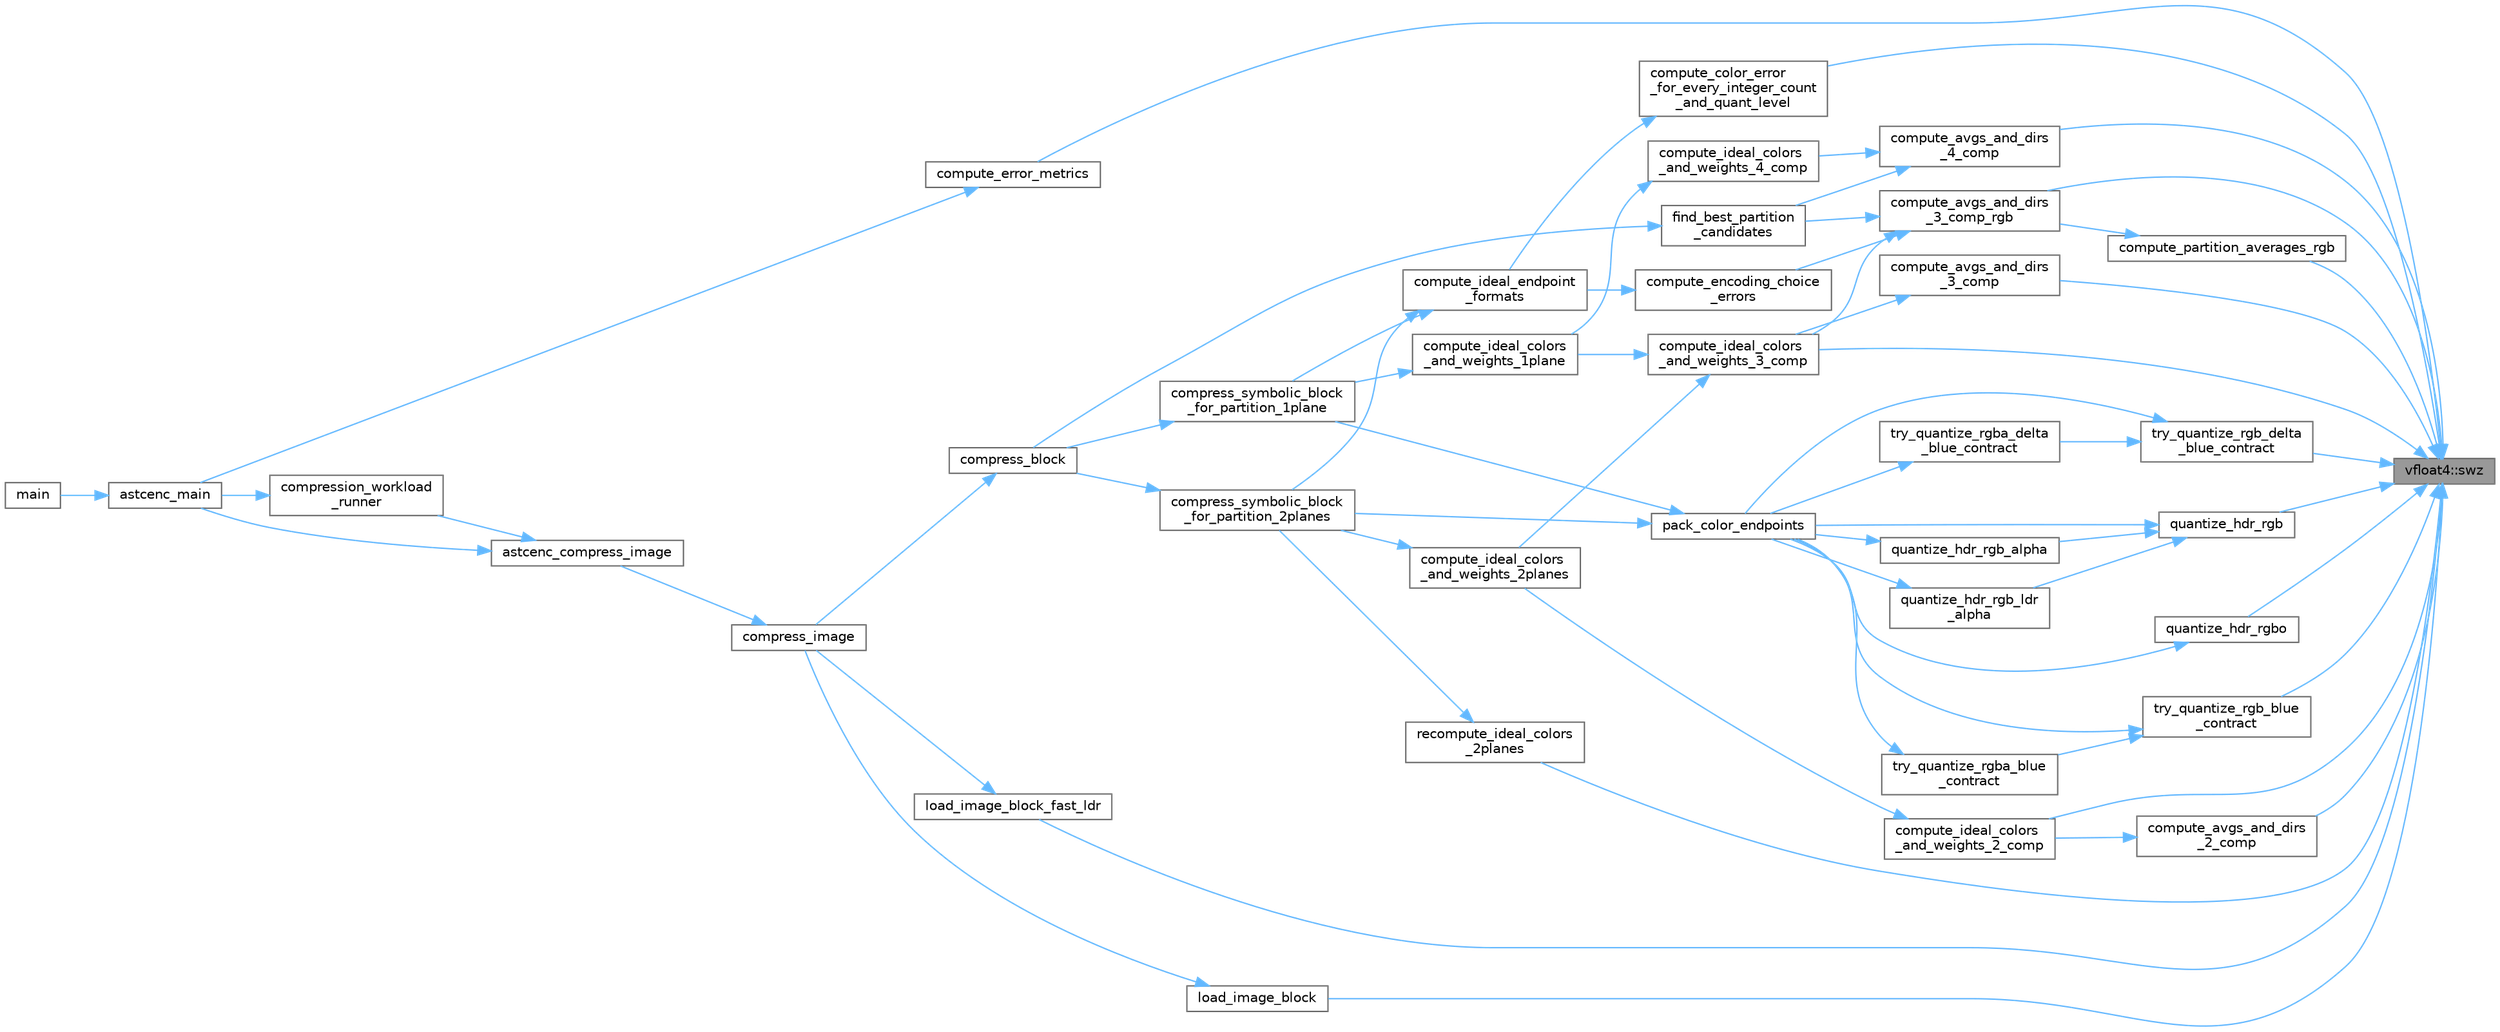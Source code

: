 digraph "vfloat4::swz"
{
 // LATEX_PDF_SIZE
  bgcolor="transparent";
  edge [fontname=Helvetica,fontsize=10,labelfontname=Helvetica,labelfontsize=10];
  node [fontname=Helvetica,fontsize=10,shape=box,height=0.2,width=0.4];
  rankdir="RL";
  Node1 [id="Node000001",label="vfloat4::swz",height=0.2,width=0.4,color="gray40", fillcolor="grey60", style="filled", fontcolor="black",tooltip="Return a swizzled float 2."];
  Node1 -> Node2 [id="edge1_Node000001_Node000002",dir="back",color="steelblue1",style="solid",tooltip=" "];
  Node2 [id="Node000002",label="compute_avgs_and_dirs\l_2_comp",height=0.2,width=0.4,color="grey40", fillcolor="white", style="filled",URL="$astcenc__averages__and__directions_8cpp.html#a63e55f3f2ec6932357b8387f3dd82f7a",tooltip="Compute averages and dominant directions for each partition in a 2 component texture."];
  Node2 -> Node3 [id="edge2_Node000002_Node000003",dir="back",color="steelblue1",style="solid",tooltip=" "];
  Node3 [id="Node000003",label="compute_ideal_colors\l_and_weights_2_comp",height=0.2,width=0.4,color="grey40", fillcolor="white", style="filled",URL="$astcenc__ideal__endpoints__and__weights_8cpp.html#ad96c399a873ddd142d4779b6aeb74b87",tooltip="Compute the ideal endpoints and weights for 2 color components."];
  Node3 -> Node4 [id="edge3_Node000003_Node000004",dir="back",color="steelblue1",style="solid",tooltip=" "];
  Node4 [id="Node000004",label="compute_ideal_colors\l_and_weights_2planes",height=0.2,width=0.4,color="grey40", fillcolor="white", style="filled",URL="$astcenc__ideal__endpoints__and__weights_8cpp.html#a52d3985007cfc83025661e0347bc00cc",tooltip="Compute ideal endpoint colors and weights for 2 planes of weights."];
  Node4 -> Node5 [id="edge4_Node000004_Node000005",dir="back",color="steelblue1",style="solid",tooltip=" "];
  Node5 [id="Node000005",label="compress_symbolic_block\l_for_partition_2planes",height=0.2,width=0.4,color="grey40", fillcolor="white", style="filled",URL="$astcenc__compress__symbolic_8cpp.html#af11a976c8ea386db054bef472ce0667c",tooltip="Compress a block using a chosen partitioning and 2 planes of weights."];
  Node5 -> Node6 [id="edge5_Node000005_Node000006",dir="back",color="steelblue1",style="solid",tooltip=" "];
  Node6 [id="Node000006",label="compress_block",height=0.2,width=0.4,color="grey40", fillcolor="white", style="filled",URL="$astcenc__compress__symbolic_8cpp.html#a579b9a2ceeecda2fb3abe63b8311df1c",tooltip="Compress an image block into a physical block."];
  Node6 -> Node7 [id="edge6_Node000006_Node000007",dir="back",color="steelblue1",style="solid",tooltip=" "];
  Node7 [id="Node000007",label="compress_image",height=0.2,width=0.4,color="grey40", fillcolor="white", style="filled",URL="$astcenc__entry_8cpp.html#acbecfd32ce013d567cac16a877c20f42",tooltip="Compress an image, after any preflight has completed."];
  Node7 -> Node8 [id="edge7_Node000007_Node000008",dir="back",color="steelblue1",style="solid",tooltip=" "];
  Node8 [id="Node000008",label="astcenc_compress_image",height=0.2,width=0.4,color="grey40", fillcolor="white", style="filled",URL="$astcenc__entry_8cpp.html#ad762aa055eed75156c99309158a40e90",tooltip="Compress an image."];
  Node8 -> Node9 [id="edge8_Node000008_Node000009",dir="back",color="steelblue1",style="solid",tooltip=" "];
  Node9 [id="Node000009",label="astcenc_main",height=0.2,width=0.4,color="grey40", fillcolor="white", style="filled",URL="$astcenccli__toplevel_8cpp.html#a073d18880f24fd648661b01d2e20340e",tooltip="Application entry point."];
  Node9 -> Node10 [id="edge9_Node000009_Node000010",dir="back",color="steelblue1",style="solid",tooltip=" "];
  Node10 [id="Node000010",label="main",height=0.2,width=0.4,color="grey40", fillcolor="white", style="filled",URL="$astcenccli__entry_8cpp.html#a3c04138a5bfe5d72780bb7e82a18e627",tooltip=" "];
  Node8 -> Node11 [id="edge10_Node000008_Node000011",dir="back",color="steelblue1",style="solid",tooltip=" "];
  Node11 [id="Node000011",label="compression_workload\l_runner",height=0.2,width=0.4,color="grey40", fillcolor="white", style="filled",URL="$astcenccli__toplevel_8cpp.html#a57bafe66bbd689a53aad2d190fe7a3fa",tooltip="Runner callback function for a compression worker thread."];
  Node11 -> Node9 [id="edge11_Node000011_Node000009",dir="back",color="steelblue1",style="solid",tooltip=" "];
  Node1 -> Node12 [id="edge12_Node000001_Node000012",dir="back",color="steelblue1",style="solid",tooltip=" "];
  Node12 [id="Node000012",label="compute_avgs_and_dirs\l_3_comp",height=0.2,width=0.4,color="grey40", fillcolor="white", style="filled",URL="$astcenc__averages__and__directions_8cpp.html#a33f923c5a839af4f1d369a391183c384",tooltip="Compute averages and dominant directions for each partition in a 3 component texture."];
  Node12 -> Node13 [id="edge13_Node000012_Node000013",dir="back",color="steelblue1",style="solid",tooltip=" "];
  Node13 [id="Node000013",label="compute_ideal_colors\l_and_weights_3_comp",height=0.2,width=0.4,color="grey40", fillcolor="white", style="filled",URL="$astcenc__ideal__endpoints__and__weights_8cpp.html#a7ec20ff2556f6357cc0754c13e841262",tooltip="Compute the ideal endpoints and weights for 3 color components."];
  Node13 -> Node14 [id="edge14_Node000013_Node000014",dir="back",color="steelblue1",style="solid",tooltip=" "];
  Node14 [id="Node000014",label="compute_ideal_colors\l_and_weights_1plane",height=0.2,width=0.4,color="grey40", fillcolor="white", style="filled",URL="$astcenc__ideal__endpoints__and__weights_8cpp.html#afa8cab65d4b6f0cbece52eec38aed523",tooltip="Compute ideal endpoint colors and weights for 1 plane of weights."];
  Node14 -> Node15 [id="edge15_Node000014_Node000015",dir="back",color="steelblue1",style="solid",tooltip=" "];
  Node15 [id="Node000015",label="compress_symbolic_block\l_for_partition_1plane",height=0.2,width=0.4,color="grey40", fillcolor="white", style="filled",URL="$astcenc__compress__symbolic_8cpp.html#af5f518a15600c71922e69267dea2db99",tooltip="Compress a block using a chosen partitioning and 1 plane of weights."];
  Node15 -> Node6 [id="edge16_Node000015_Node000006",dir="back",color="steelblue1",style="solid",tooltip=" "];
  Node13 -> Node4 [id="edge17_Node000013_Node000004",dir="back",color="steelblue1",style="solid",tooltip=" "];
  Node1 -> Node16 [id="edge18_Node000001_Node000016",dir="back",color="steelblue1",style="solid",tooltip=" "];
  Node16 [id="Node000016",label="compute_avgs_and_dirs\l_3_comp_rgb",height=0.2,width=0.4,color="grey40", fillcolor="white", style="filled",URL="$astcenc__averages__and__directions_8cpp.html#a73936e5cf41b74f2b8d9b137a9d64253",tooltip="Compute averages and dominant directions for each partition in a 3 component texture."];
  Node16 -> Node17 [id="edge19_Node000016_Node000017",dir="back",color="steelblue1",style="solid",tooltip=" "];
  Node17 [id="Node000017",label="compute_encoding_choice\l_errors",height=0.2,width=0.4,color="grey40", fillcolor="white", style="filled",URL="$astcenc__pick__best__endpoint__format_8cpp.html#affc96d3eeffef962cd64307bf0b85590",tooltip="For a given set of input colors and partitioning determine endpoint encode errors."];
  Node17 -> Node18 [id="edge20_Node000017_Node000018",dir="back",color="steelblue1",style="solid",tooltip=" "];
  Node18 [id="Node000018",label="compute_ideal_endpoint\l_formats",height=0.2,width=0.4,color="grey40", fillcolor="white", style="filled",URL="$astcenc__pick__best__endpoint__format_8cpp.html#a81c7b68e8c7b82a5ff718f21bd4f3c35",tooltip="Identify, for each mode, which set of color endpoint produces the best result."];
  Node18 -> Node15 [id="edge21_Node000018_Node000015",dir="back",color="steelblue1",style="solid",tooltip=" "];
  Node18 -> Node5 [id="edge22_Node000018_Node000005",dir="back",color="steelblue1",style="solid",tooltip=" "];
  Node16 -> Node13 [id="edge23_Node000016_Node000013",dir="back",color="steelblue1",style="solid",tooltip=" "];
  Node16 -> Node19 [id="edge24_Node000016_Node000019",dir="back",color="steelblue1",style="solid",tooltip=" "];
  Node19 [id="Node000019",label="find_best_partition\l_candidates",height=0.2,width=0.4,color="grey40", fillcolor="white", style="filled",URL="$astcenc__find__best__partitioning_8cpp.html#a7577b3047a3f9f0fe44fd579f5450630",tooltip="Find the best set of partitions to trial for a given block."];
  Node19 -> Node6 [id="edge25_Node000019_Node000006",dir="back",color="steelblue1",style="solid",tooltip=" "];
  Node1 -> Node20 [id="edge26_Node000001_Node000020",dir="back",color="steelblue1",style="solid",tooltip=" "];
  Node20 [id="Node000020",label="compute_avgs_and_dirs\l_4_comp",height=0.2,width=0.4,color="grey40", fillcolor="white", style="filled",URL="$astcenc__averages__and__directions_8cpp.html#a00407861c2f0e767b64b1cb1bb7a27b6",tooltip="Compute averages and dominant directions for each partition in a 4 component texture."];
  Node20 -> Node21 [id="edge27_Node000020_Node000021",dir="back",color="steelblue1",style="solid",tooltip=" "];
  Node21 [id="Node000021",label="compute_ideal_colors\l_and_weights_4_comp",height=0.2,width=0.4,color="grey40", fillcolor="white", style="filled",URL="$astcenc__ideal__endpoints__and__weights_8cpp.html#a08aebec57ada3441207dce6a7a02797e",tooltip="Compute the ideal endpoints and weights for 4 color components."];
  Node21 -> Node14 [id="edge28_Node000021_Node000014",dir="back",color="steelblue1",style="solid",tooltip=" "];
  Node20 -> Node19 [id="edge29_Node000020_Node000019",dir="back",color="steelblue1",style="solid",tooltip=" "];
  Node1 -> Node22 [id="edge30_Node000001_Node000022",dir="back",color="steelblue1",style="solid",tooltip=" "];
  Node22 [id="Node000022",label="compute_color_error\l_for_every_integer_count\l_and_quant_level",height=0.2,width=0.4,color="grey40", fillcolor="white", style="filled",URL="$astcenc__pick__best__endpoint__format_8cpp.html#a163a7d0cf020b6f86049745807912ec1",tooltip="For a given partition compute the error for every endpoint integer count and quant level."];
  Node22 -> Node18 [id="edge31_Node000022_Node000018",dir="back",color="steelblue1",style="solid",tooltip=" "];
  Node1 -> Node23 [id="edge32_Node000001_Node000023",dir="back",color="steelblue1",style="solid",tooltip=" "];
  Node23 [id="Node000023",label="compute_error_metrics",height=0.2,width=0.4,color="grey40", fillcolor="white", style="filled",URL="$astcenccli__error__metrics_8cpp.html#a478be461420681d7c83aa89569ea92c4",tooltip="Compute error metrics comparing two images."];
  Node23 -> Node9 [id="edge33_Node000023_Node000009",dir="back",color="steelblue1",style="solid",tooltip=" "];
  Node1 -> Node3 [id="edge34_Node000001_Node000003",dir="back",color="steelblue1",style="solid",tooltip=" "];
  Node1 -> Node13 [id="edge35_Node000001_Node000013",dir="back",color="steelblue1",style="solid",tooltip=" "];
  Node1 -> Node24 [id="edge36_Node000001_Node000024",dir="back",color="steelblue1",style="solid",tooltip=" "];
  Node24 [id="Node000024",label="compute_partition_averages_rgb",height=0.2,width=0.4,color="grey40", fillcolor="white", style="filled",URL="$astcenc__averages__and__directions_8cpp.html#ac5429bc77cf39a7dba332af8fb14e093",tooltip="Functions for finding dominant direction of a set of colors."];
  Node24 -> Node16 [id="edge37_Node000024_Node000016",dir="back",color="steelblue1",style="solid",tooltip=" "];
  Node1 -> Node25 [id="edge38_Node000001_Node000025",dir="back",color="steelblue1",style="solid",tooltip=" "];
  Node25 [id="Node000025",label="load_image_block",height=0.2,width=0.4,color="grey40", fillcolor="white", style="filled",URL="$astcenc__image_8cpp.html#ac38601dc2481e26c57906255523f7262",tooltip="Load a single image block from the input image."];
  Node25 -> Node7 [id="edge39_Node000025_Node000007",dir="back",color="steelblue1",style="solid",tooltip=" "];
  Node1 -> Node26 [id="edge40_Node000001_Node000026",dir="back",color="steelblue1",style="solid",tooltip=" "];
  Node26 [id="Node000026",label="load_image_block_fast_ldr",height=0.2,width=0.4,color="grey40", fillcolor="white", style="filled",URL="$astcenc__image_8cpp.html#a04e3f01eb10a8a494e1d07b39c496bde",tooltip="Load a single image block from the input image."];
  Node26 -> Node7 [id="edge41_Node000026_Node000007",dir="back",color="steelblue1",style="solid",tooltip=" "];
  Node1 -> Node27 [id="edge42_Node000001_Node000027",dir="back",color="steelblue1",style="solid",tooltip=" "];
  Node27 [id="Node000027",label="quantize_hdr_rgb",height=0.2,width=0.4,color="grey40", fillcolor="white", style="filled",URL="$astcenc__color__quantize_8cpp.html#a018b17fdce9e0fb576249da80bfc90a2",tooltip="Quantize a HDR RGB color using direct RGB encoding."];
  Node27 -> Node28 [id="edge43_Node000027_Node000028",dir="back",color="steelblue1",style="solid",tooltip=" "];
  Node28 [id="Node000028",label="pack_color_endpoints",height=0.2,width=0.4,color="grey40", fillcolor="white", style="filled",URL="$astcenc__color__quantize_8cpp.html#ab9f9b564c57688af1f8fc1d9e000af81",tooltip="Pack a single pair of color endpoints as effectively as possible."];
  Node28 -> Node15 [id="edge44_Node000028_Node000015",dir="back",color="steelblue1",style="solid",tooltip=" "];
  Node28 -> Node5 [id="edge45_Node000028_Node000005",dir="back",color="steelblue1",style="solid",tooltip=" "];
  Node27 -> Node29 [id="edge46_Node000027_Node000029",dir="back",color="steelblue1",style="solid",tooltip=" "];
  Node29 [id="Node000029",label="quantize_hdr_rgb_alpha",height=0.2,width=0.4,color="grey40", fillcolor="white", style="filled",URL="$astcenc__color__quantize_8cpp.html#a968dafc89b796ea5218a690b22c39911",tooltip="Quantize a HDR RGBA color using either delta or direct RGBA encoding."];
  Node29 -> Node28 [id="edge47_Node000029_Node000028",dir="back",color="steelblue1",style="solid",tooltip=" "];
  Node27 -> Node30 [id="edge48_Node000027_Node000030",dir="back",color="steelblue1",style="solid",tooltip=" "];
  Node30 [id="Node000030",label="quantize_hdr_rgb_ldr\l_alpha",height=0.2,width=0.4,color="grey40", fillcolor="white", style="filled",URL="$astcenc__color__quantize_8cpp.html#acc5fc16efff8422faf77e47bc55ab0ad",tooltip="Quantize a HDR RGB + LDR A color using direct RGBA encoding."];
  Node30 -> Node28 [id="edge49_Node000030_Node000028",dir="back",color="steelblue1",style="solid",tooltip=" "];
  Node1 -> Node31 [id="edge50_Node000001_Node000031",dir="back",color="steelblue1",style="solid",tooltip=" "];
  Node31 [id="Node000031",label="quantize_hdr_rgbo",height=0.2,width=0.4,color="grey40", fillcolor="white", style="filled",URL="$astcenc__color__quantize_8cpp.html#a8c60d84b27b5bf6a95eafa1b86497235",tooltip="Quantize a HDR RGB color using RGB + offset."];
  Node31 -> Node28 [id="edge51_Node000031_Node000028",dir="back",color="steelblue1",style="solid",tooltip=" "];
  Node1 -> Node32 [id="edge52_Node000001_Node000032",dir="back",color="steelblue1",style="solid",tooltip=" "];
  Node32 [id="Node000032",label="recompute_ideal_colors\l_2planes",height=0.2,width=0.4,color="grey40", fillcolor="white", style="filled",URL="$astcenc__ideal__endpoints__and__weights_8cpp.html#afb3c455470bef24f48d7815bb78bb569",tooltip="For a given 2 plane weight set recompute the endpoint colors."];
  Node32 -> Node5 [id="edge53_Node000032_Node000005",dir="back",color="steelblue1",style="solid",tooltip=" "];
  Node1 -> Node33 [id="edge54_Node000001_Node000033",dir="back",color="steelblue1",style="solid",tooltip=" "];
  Node33 [id="Node000033",label="try_quantize_rgb_blue\l_contract",height=0.2,width=0.4,color="grey40", fillcolor="white", style="filled",URL="$astcenc__color__quantize_8cpp.html#a1a4ffac105268d9e7ac1058b1b2ad542",tooltip="Try to quantize an LDR RGB color using blue-contraction."];
  Node33 -> Node28 [id="edge55_Node000033_Node000028",dir="back",color="steelblue1",style="solid",tooltip=" "];
  Node33 -> Node34 [id="edge56_Node000033_Node000034",dir="back",color="steelblue1",style="solid",tooltip=" "];
  Node34 [id="Node000034",label="try_quantize_rgba_blue\l_contract",height=0.2,width=0.4,color="grey40", fillcolor="white", style="filled",URL="$astcenc__color__quantize_8cpp.html#ab09b68ff45a1b287f05fd2428805bbc9",tooltip="Try to quantize an LDR RGBA color using blue-contraction."];
  Node34 -> Node28 [id="edge57_Node000034_Node000028",dir="back",color="steelblue1",style="solid",tooltip=" "];
  Node1 -> Node35 [id="edge58_Node000001_Node000035",dir="back",color="steelblue1",style="solid",tooltip=" "];
  Node35 [id="Node000035",label="try_quantize_rgb_delta\l_blue_contract",height=0.2,width=0.4,color="grey40", fillcolor="white", style="filled",URL="$astcenc__color__quantize_8cpp.html#aedceeace1416ce23b9a934ce87f96c3c",tooltip="Try to quantize an LDR RGB color using delta encoding and blue-contraction."];
  Node35 -> Node28 [id="edge59_Node000035_Node000028",dir="back",color="steelblue1",style="solid",tooltip=" "];
  Node35 -> Node36 [id="edge60_Node000035_Node000036",dir="back",color="steelblue1",style="solid",tooltip=" "];
  Node36 [id="Node000036",label="try_quantize_rgba_delta\l_blue_contract",height=0.2,width=0.4,color="grey40", fillcolor="white", style="filled",URL="$astcenc__color__quantize_8cpp.html#a6e41c12d083ec9f3d9028ea35f13f18f",tooltip="Try to quantize an LDR RGBA color using delta and blue contract encoding."];
  Node36 -> Node28 [id="edge61_Node000036_Node000028",dir="back",color="steelblue1",style="solid",tooltip=" "];
}
